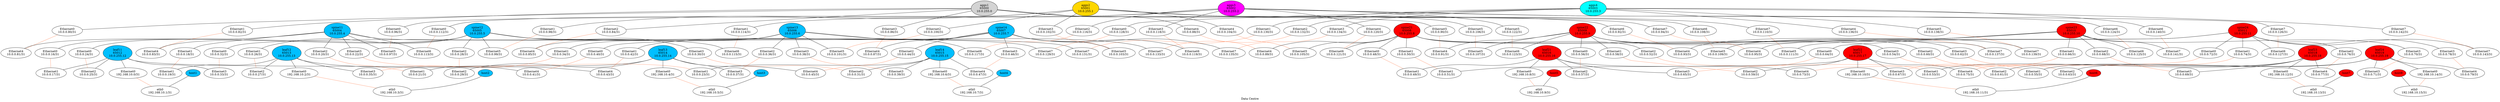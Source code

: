 strict graph {
	graph [label="Data Centre",
		rankdir=TD
	];
	node [label="\N"];
	aggs1	 [bgp_asn=65000,
		dev_role=aggs,
		dev_type="microsoft-sonic",
		fillcolor=lightgrey,
		label="aggs1
65000
10.0.255.0",
		loopback="10.0.255.0",
		pod=None,
		rank=1,
		style=filled];
	"iface-80"	 [dev_type=port,
		ipv4="10.0.0.80/31",
		label="Ethernet0
10.0.0.80/31",
		rank=2];
	aggs1 -- "iface-80"	 [color=black,
		phy=port];
	"iface-82"	 [dev_type=port,
		ipv4="10.0.0.82/31",
		label="Ethernet1
10.0.0.82/31",
		rank=2];
	aggs1 -- "iface-82"	 [color=black,
		phy=port];
	"iface-84"	 [dev_type=port,
		ipv4="10.0.0.84/31",
		label="Ethernet2
10.0.0.84/31",
		rank=2];
	aggs1 -- "iface-84"	 [color=black,
		phy=port];
	"iface-86"	 [dev_type=port,
		ipv4="10.0.0.86/31",
		label="Ethernet3
10.0.0.86/31",
		rank=2];
	aggs1 -- "iface-86"	 [color=black,
		phy=port];
	"iface-88"	 [dev_type=port,
		ipv4="10.0.0.88/31",
		label="Ethernet4
10.0.0.88/31",
		rank=2];
	aggs1 -- "iface-88"	 [color=black,
		phy=port];
	"iface-90"	 [dev_type=port,
		ipv4="10.0.0.90/31",
		label="Ethernet5
10.0.0.90/31",
		rank=2];
	aggs1 -- "iface-90"	 [color=black,
		phy=port];
	"iface-92"	 [dev_type=port,
		ipv4="10.0.0.92/31",
		label="Ethernet6
10.0.0.92/31",
		rank=2];
	aggs1 -- "iface-92"	 [color=black,
		phy=port];
	"iface-94"	 [dev_type=port,
		ipv4="10.0.0.94/31",
		label="Ethernet7
10.0.0.94/31",
		rank=2];
	aggs1 -- "iface-94"	 [color=black,
		phy=port];
	"iface-81"	 [dev_type=port,
		ipv4="10.0.0.81/31",
		label="Ethernet4
10.0.0.81/31",
		rank=3];
	"iface-80" -- "iface-81"	 [color=coral,
		linux_bridge=hs_br_80,
		phy=wire,
		role=dc];
	"iface-83"	 [dev_type=port,
		ipv4="10.0.0.83/31",
		label="Ethernet4
10.0.0.83/31",
		rank=3];
	"iface-82" -- "iface-83"	 [color=coral,
		linux_bridge=hs_br_82,
		phy=wire,
		role=dc];
	"iface-85"	 [dev_type=port,
		ipv4="10.0.0.85/31",
		label="Ethernet4
10.0.0.85/31",
		rank=3];
	"iface-84" -- "iface-85"	 [color=coral,
		linux_bridge=hs_br_84,
		phy=wire,
		role=dc];
	"iface-87"	 [dev_type=port,
		ipv4="10.0.0.87/31",
		label="Ethernet4
10.0.0.87/31",
		rank=3];
	"iface-86" -- "iface-87"	 [color=coral,
		linux_bridge=hs_br_86,
		phy=wire,
		role=dc];
	"iface-89"	 [dev_type=port,
		ipv4="10.0.0.89/31",
		label="Ethernet4
10.0.0.89/31",
		rank=3];
	"iface-88" -- "iface-89"	 [color=coral,
		linux_bridge=hs_br_88,
		phy=wire,
		role=dc];
	"iface-91"	 [dev_type=port,
		ipv4="10.0.0.91/31",
		label="Ethernet4
10.0.0.91/31",
		rank=3];
	"iface-90" -- "iface-91"	 [color=coral,
		linux_bridge=hs_br_90,
		phy=wire,
		role=dc];
	"iface-93"	 [dev_type=port,
		ipv4="10.0.0.93/31",
		label="Ethernet4
10.0.0.93/31",
		rank=3];
	"iface-92" -- "iface-93"	 [color=coral,
		linux_bridge=hs_br_92,
		phy=wire,
		role=dc];
	"iface-95"	 [dev_type=port,
		ipv4="10.0.0.95/31",
		label="Ethernet4
10.0.0.95/31",
		rank=3];
	"iface-94" -- "iface-95"	 [color=coral,
		linux_bridge=hs_br_94,
		phy=wire,
		role=dc];
	aggs2	 [bgp_asn=65001,
		dev_role=aggs,
		dev_type="microsoft-sonic",
		fillcolor=gold,
		label="aggs2
65001
10.0.255.1",
		loopback="10.0.255.1",
		pod=None,
		rank=1,
		style=filled];
	"iface-96"	 [dev_type=port,
		ipv4="10.0.0.96/31",
		label="Ethernet0
10.0.0.96/31",
		rank=2];
	aggs2 -- "iface-96"	 [color=black,
		phy=port];
	"iface-98"	 [dev_type=port,
		ipv4="10.0.0.98/31",
		label="Ethernet1
10.0.0.98/31",
		rank=2];
	aggs2 -- "iface-98"	 [color=black,
		phy=port];
	"iface-100"	 [dev_type=port,
		ipv4="10.0.0.100/31",
		label="Ethernet2
10.0.0.100/31",
		rank=2];
	aggs2 -- "iface-100"	 [color=black,
		phy=port];
	"iface-102"	 [dev_type=port,
		ipv4="10.0.0.102/31",
		label="Ethernet3
10.0.0.102/31",
		rank=2];
	aggs2 -- "iface-102"	 [color=black,
		phy=port];
	"iface-104"	 [dev_type=port,
		ipv4="10.0.0.104/31",
		label="Ethernet4
10.0.0.104/31",
		rank=2];
	aggs2 -- "iface-104"	 [color=black,
		phy=port];
	"iface-106"	 [dev_type=port,
		ipv4="10.0.0.106/31",
		label="Ethernet5
10.0.0.106/31",
		rank=2];
	aggs2 -- "iface-106"	 [color=black,
		phy=port];
	"iface-108"	 [dev_type=port,
		ipv4="10.0.0.108/31",
		label="Ethernet6
10.0.0.108/31",
		rank=2];
	aggs2 -- "iface-108"	 [color=black,
		phy=port];
	"iface-110"	 [dev_type=port,
		ipv4="10.0.0.110/31",
		label="Ethernet7
10.0.0.110/31",
		rank=2];
	aggs2 -- "iface-110"	 [color=black,
		phy=port];
	"iface-97"	 [dev_type=port,
		ipv4="10.0.0.97/31",
		label="Ethernet5
10.0.0.97/31",
		rank=3];
	"iface-96" -- "iface-97"	 [color=coral,
		linux_bridge=hs_br_96,
		phy=wire,
		role=dc];
	"iface-99"	 [dev_type=port,
		ipv4="10.0.0.99/31",
		label="Ethernet5
10.0.0.99/31",
		rank=3];
	"iface-98" -- "iface-99"	 [color=coral,
		linux_bridge=hs_br_98,
		phy=wire,
		role=dc];
	"iface-101"	 [dev_type=port,
		ipv4="10.0.0.101/31",
		label="Ethernet5
10.0.0.101/31",
		rank=3];
	"iface-100" -- "iface-101"	 [color=coral,
		linux_bridge=hs_br_100,
		phy=wire,
		role=dc];
	"iface-103"	 [dev_type=port,
		ipv4="10.0.0.103/31",
		label="Ethernet5
10.0.0.103/31",
		rank=3];
	"iface-102" -- "iface-103"	 [color=coral,
		linux_bridge=hs_br_102,
		phy=wire,
		role=dc];
	"iface-105"	 [dev_type=port,
		ipv4="10.0.0.105/31",
		label="Ethernet5
10.0.0.105/31",
		rank=3];
	"iface-104" -- "iface-105"	 [color=coral,
		linux_bridge=hs_br_104,
		phy=wire,
		role=dc];
	"iface-107"	 [dev_type=port,
		ipv4="10.0.0.107/31",
		label="Ethernet5
10.0.0.107/31",
		rank=3];
	"iface-106" -- "iface-107"	 [color=coral,
		linux_bridge=hs_br_106,
		phy=wire,
		role=dc];
	"iface-109"	 [dev_type=port,
		ipv4="10.0.0.109/31",
		label="Ethernet5
10.0.0.109/31",
		rank=3];
	"iface-108" -- "iface-109"	 [color=coral,
		linux_bridge=hs_br_108,
		phy=wire,
		role=dc];
	"iface-111"	 [dev_type=port,
		ipv4="10.0.0.111/31",
		label="Ethernet5
10.0.0.111/31",
		rank=3];
	"iface-110" -- "iface-111"	 [color=coral,
		linux_bridge=hs_br_110,
		phy=wire,
		role=dc];
	aggs3	 [bgp_asn=65002,
		dev_role=aggs,
		dev_type="microsoft-sonic",
		fillcolor=magenta,
		label="aggs3
65002
10.0.255.2",
		loopback="10.0.255.2",
		pod=None,
		rank=1,
		style=filled];
	"iface-112"	 [dev_type=port,
		ipv4="10.0.0.112/31",
		label="Ethernet0
10.0.0.112/31",
		rank=2];
	aggs3 -- "iface-112"	 [color=black,
		phy=port];
	"iface-114"	 [dev_type=port,
		ipv4="10.0.0.114/31",
		label="Ethernet1
10.0.0.114/31",
		rank=2];
	aggs3 -- "iface-114"	 [color=black,
		phy=port];
	"iface-116"	 [dev_type=port,
		ipv4="10.0.0.116/31",
		label="Ethernet2
10.0.0.116/31",
		rank=2];
	aggs3 -- "iface-116"	 [color=black,
		phy=port];
	"iface-118"	 [dev_type=port,
		ipv4="10.0.0.118/31",
		label="Ethernet3
10.0.0.118/31",
		rank=2];
	aggs3 -- "iface-118"	 [color=black,
		phy=port];
	"iface-120"	 [dev_type=port,
		ipv4="10.0.0.120/31",
		label="Ethernet4
10.0.0.120/31",
		rank=2];
	aggs3 -- "iface-120"	 [color=black,
		phy=port];
	"iface-122"	 [dev_type=port,
		ipv4="10.0.0.122/31",
		label="Ethernet5
10.0.0.122/31",
		rank=2];
	aggs3 -- "iface-122"	 [color=black,
		phy=port];
	"iface-124"	 [dev_type=port,
		ipv4="10.0.0.124/31",
		label="Ethernet6
10.0.0.124/31",
		rank=2];
	aggs3 -- "iface-124"	 [color=black,
		phy=port];
	"iface-126"	 [dev_type=port,
		ipv4="10.0.0.126/31",
		label="Ethernet7
10.0.0.126/31",
		rank=2];
	aggs3 -- "iface-126"	 [color=black,
		phy=port];
	"iface-113"	 [dev_type=port,
		ipv4="10.0.0.113/31",
		label="Ethernet6
10.0.0.113/31",
		rank=3];
	"iface-112" -- "iface-113"	 [color=coral,
		linux_bridge=hs_br_112,
		phy=wire,
		role=dc];
	"iface-115"	 [dev_type=port,
		ipv4="10.0.0.115/31",
		label="Ethernet6
10.0.0.115/31",
		rank=3];
	"iface-114" -- "iface-115"	 [color=coral,
		linux_bridge=hs_br_114,
		phy=wire,
		role=dc];
	"iface-117"	 [dev_type=port,
		ipv4="10.0.0.117/31",
		label="Ethernet6
10.0.0.117/31",
		rank=3];
	"iface-116" -- "iface-117"	 [color=coral,
		linux_bridge=hs_br_116,
		phy=wire,
		role=dc];
	"iface-119"	 [dev_type=port,
		ipv4="10.0.0.119/31",
		label="Ethernet6
10.0.0.119/31",
		rank=3];
	"iface-118" -- "iface-119"	 [color=coral,
		linux_bridge=hs_br_118,
		phy=wire,
		role=dc];
	"iface-121"	 [dev_type=port,
		ipv4="10.0.0.121/31",
		label="Ethernet6
10.0.0.121/31",
		rank=3];
	"iface-120" -- "iface-121"	 [color=coral,
		linux_bridge=hs_br_120,
		phy=wire,
		role=dc];
	"iface-123"	 [dev_type=port,
		ipv4="10.0.0.123/31",
		label="Ethernet6
10.0.0.123/31",
		rank=3];
	"iface-122" -- "iface-123"	 [color=coral,
		linux_bridge=hs_br_122,
		phy=wire,
		role=dc];
	"iface-125"	 [dev_type=port,
		ipv4="10.0.0.125/31",
		label="Ethernet6
10.0.0.125/31",
		rank=3];
	"iface-124" -- "iface-125"	 [color=coral,
		linux_bridge=hs_br_124,
		phy=wire,
		role=dc];
	"iface-127"	 [dev_type=port,
		ipv4="10.0.0.127/31",
		label="Ethernet6
10.0.0.127/31",
		rank=3];
	"iface-126" -- "iface-127"	 [color=coral,
		linux_bridge=hs_br_126,
		phy=wire,
		role=dc];
	aggs4	 [bgp_asn=65003,
		dev_role=aggs,
		dev_type="microsoft-sonic",
		fillcolor=cyan,
		label="aggs4
65003
10.0.255.3",
		loopback="10.0.255.3",
		pod=None,
		rank=1,
		style=filled];
	"iface-128"	 [dev_type=port,
		ipv4="10.0.0.128/31",
		label="Ethernet0
10.0.0.128/31",
		rank=2];
	aggs4 -- "iface-128"	 [color=black,
		phy=port];
	"iface-130"	 [dev_type=port,
		ipv4="10.0.0.130/31",
		label="Ethernet1
10.0.0.130/31",
		rank=2];
	aggs4 -- "iface-130"	 [color=black,
		phy=port];
	"iface-132"	 [dev_type=port,
		ipv4="10.0.0.132/31",
		label="Ethernet2
10.0.0.132/31",
		rank=2];
	aggs4 -- "iface-132"	 [color=black,
		phy=port];
	"iface-134"	 [dev_type=port,
		ipv4="10.0.0.134/31",
		label="Ethernet3
10.0.0.134/31",
		rank=2];
	aggs4 -- "iface-134"	 [color=black,
		phy=port];
	"iface-136"	 [dev_type=port,
		ipv4="10.0.0.136/31",
		label="Ethernet4
10.0.0.136/31",
		rank=2];
	aggs4 -- "iface-136"	 [color=black,
		phy=port];
	"iface-138"	 [dev_type=port,
		ipv4="10.0.0.138/31",
		label="Ethernet5
10.0.0.138/31",
		rank=2];
	aggs4 -- "iface-138"	 [color=black,
		phy=port];
	"iface-140"	 [dev_type=port,
		ipv4="10.0.0.140/31",
		label="Ethernet6
10.0.0.140/31",
		rank=2];
	aggs4 -- "iface-140"	 [color=black,
		phy=port];
	"iface-142"	 [dev_type=port,
		ipv4="10.0.0.142/31",
		label="Ethernet7
10.0.0.142/31",
		rank=2];
	aggs4 -- "iface-142"	 [color=black,
		phy=port];
	"iface-129"	 [dev_type=port,
		ipv4="10.0.0.129/31",
		label="Ethernet7
10.0.0.129/31",
		rank=3];
	"iface-128" -- "iface-129"	 [color=coral,
		linux_bridge=hs_br_128,
		phy=wire,
		role=dc];
	"iface-131"	 [dev_type=port,
		ipv4="10.0.0.131/31",
		label="Ethernet7
10.0.0.131/31",
		rank=3];
	"iface-130" -- "iface-131"	 [color=coral,
		linux_bridge=hs_br_130,
		phy=wire,
		role=dc];
	"iface-133"	 [dev_type=port,
		ipv4="10.0.0.133/31",
		label="Ethernet7
10.0.0.133/31",
		rank=3];
	"iface-132" -- "iface-133"	 [color=coral,
		linux_bridge=hs_br_132,
		phy=wire,
		role=dc];
	"iface-135"	 [dev_type=port,
		ipv4="10.0.0.135/31",
		label="Ethernet7
10.0.0.135/31",
		rank=3];
	"iface-134" -- "iface-135"	 [color=coral,
		linux_bridge=hs_br_134,
		phy=wire,
		role=dc];
	"iface-137"	 [dev_type=port,
		ipv4="10.0.0.137/31",
		label="Ethernet7
10.0.0.137/31",
		rank=3];
	"iface-136" -- "iface-137"	 [color=coral,
		linux_bridge=hs_br_136,
		phy=wire,
		role=dc];
	"iface-139"	 [dev_type=port,
		ipv4="10.0.0.139/31",
		label="Ethernet7
10.0.0.139/31",
		rank=3];
	"iface-138" -- "iface-139"	 [color=coral,
		linux_bridge=hs_br_138,
		phy=wire,
		role=dc];
	"iface-141"	 [dev_type=port,
		ipv4="10.0.0.141/31",
		label="Ethernet7
10.0.0.141/31",
		rank=3];
	"iface-140" -- "iface-141"	 [color=coral,
		linux_bridge=hs_br_140,
		phy=wire,
		role=dc];
	"iface-143"	 [dev_type=port,
		ipv4="10.0.0.143/31",
		label="Ethernet7
10.0.0.143/31",
		rank=3];
	"iface-142" -- "iface-143"	 [color=coral,
		linux_bridge=hs_br_142,
		phy=wire,
		role=dc];
	spine11	 [bgp_asn=65004,
		dev_role=spines,
		dev_type="microsoft-sonic",
		fillcolor=deepskyblue,
		label="spine11
65004
10.0.255.4",
		loopback="10.0.255.4",
		pod=A,
		rank=4,
		style=filled];
	"iface-16"	 [dev_type=port,
		ipv4="10.0.0.16/31",
		label="Ethernet0
10.0.0.16/31",
		rank=5];
	spine11 -- "iface-16"	 [color=black,
		phy=port];
	"iface-18"	 [dev_type=port,
		ipv4="10.0.0.18/31",
		label="Ethernet1
10.0.0.18/31",
		rank=5];
	spine11 -- "iface-18"	 [color=black,
		phy=port];
	"iface-20"	 [dev_type=port,
		ipv4="10.0.0.20/31",
		label="Ethernet2
10.0.0.20/31",
		rank=5];
	spine11 -- "iface-20"	 [color=black,
		phy=port];
	"iface-22"	 [dev_type=port,
		ipv4="10.0.0.22/31",
		label="Ethernet3
10.0.0.22/31",
		rank=5];
	spine11 -- "iface-22"	 [color=black,
		phy=port];
	spine11 -- "iface-81"	 [color=black,
		phy=port];
	spine11 -- "iface-97"	 [color=black,
		phy=port];
	spine11 -- "iface-113"	 [color=black,
		phy=port];
	spine11 -- "iface-129"	 [color=black,
		phy=port];
	"iface-17"	 [dev_type=port,
		ipv4="10.0.0.17/31",
		label="Ethernet1
10.0.0.17/31",
		rank=6];
	"iface-16" -- "iface-17"	 [color=coral,
		linux_bridge=hs_br_16,
		phy=wire,
		role=dc];
	"iface-19"	 [dev_type=port,
		ipv4="10.0.0.19/31",
		label="Ethernet1
10.0.0.19/31",
		rank=6];
	"iface-18" -- "iface-19"	 [color=coral,
		linux_bridge=hs_br_18,
		phy=wire,
		role=dc];
	"iface-21"	 [dev_type=port,
		ipv4="10.0.0.21/31",
		label="Ethernet1
10.0.0.21/31",
		rank=6];
	"iface-20" -- "iface-21"	 [color=coral,
		linux_bridge=hs_br_20,
		phy=wire,
		role=dc];
	"iface-23"	 [dev_type=port,
		ipv4="10.0.0.23/31",
		label="Ethernet1
10.0.0.23/31",
		rank=6];
	"iface-22" -- "iface-23"	 [color=coral,
		linux_bridge=hs_br_22,
		phy=wire,
		role=dc];
	spine12	 [bgp_asn=65005,
		dev_role=spines,
		dev_type="microsoft-sonic",
		fillcolor=deepskyblue,
		label="spine12
65005
10.0.255.5",
		loopback="10.0.255.5",
		pod=A,
		rank=4,
		style=filled];
	"iface-24"	 [dev_type=port,
		ipv4="10.0.0.24/31",
		label="Ethernet0
10.0.0.24/31",
		rank=5];
	spine12 -- "iface-24"	 [color=black,
		phy=port];
	"iface-26"	 [dev_type=port,
		ipv4="10.0.0.26/31",
		label="Ethernet1
10.0.0.26/31",
		rank=5];
	spine12 -- "iface-26"	 [color=black,
		phy=port];
	"iface-28"	 [dev_type=port,
		ipv4="10.0.0.28/31",
		label="Ethernet2
10.0.0.28/31",
		rank=5];
	spine12 -- "iface-28"	 [color=black,
		phy=port];
	"iface-30"	 [dev_type=port,
		ipv4="10.0.0.30/31",
		label="Ethernet3
10.0.0.30/31",
		rank=5];
	spine12 -- "iface-30"	 [color=black,
		phy=port];
	spine12 -- "iface-83"	 [color=black,
		phy=port];
	spine12 -- "iface-99"	 [color=black,
		phy=port];
	spine12 -- "iface-115"	 [color=black,
		phy=port];
	spine12 -- "iface-131"	 [color=black,
		phy=port];
	"iface-25"	 [dev_type=port,
		ipv4="10.0.0.25/31",
		label="Ethernet2
10.0.0.25/31",
		rank=6];
	"iface-24" -- "iface-25"	 [color=coral,
		linux_bridge=hs_br_24,
		phy=wire,
		role=dc];
	"iface-27"	 [dev_type=port,
		ipv4="10.0.0.27/31",
		label="Ethernet2
10.0.0.27/31",
		rank=6];
	"iface-26" -- "iface-27"	 [color=coral,
		linux_bridge=hs_br_26,
		phy=wire,
		role=dc];
	"iface-29"	 [dev_type=port,
		ipv4="10.0.0.29/31",
		label="Ethernet2
10.0.0.29/31",
		rank=6];
	"iface-28" -- "iface-29"	 [color=coral,
		linux_bridge=hs_br_28,
		phy=wire,
		role=dc];
	"iface-31"	 [dev_type=port,
		ipv4="10.0.0.31/31",
		label="Ethernet2
10.0.0.31/31",
		rank=6];
	"iface-30" -- "iface-31"	 [color=coral,
		linux_bridge=hs_br_30,
		phy=wire,
		role=dc];
	spine13	 [bgp_asn=65006,
		dev_role=spines,
		dev_type="microsoft-sonic",
		fillcolor=deepskyblue,
		label="spine13
65006
10.0.255.6",
		loopback="10.0.255.6",
		pod=A,
		rank=4,
		style=filled];
	"iface-32"	 [dev_type=port,
		ipv4="10.0.0.32/31",
		label="Ethernet0
10.0.0.32/31",
		rank=5];
	spine13 -- "iface-32"	 [color=black,
		phy=port];
	"iface-34"	 [dev_type=port,
		ipv4="10.0.0.34/31",
		label="Ethernet1
10.0.0.34/31",
		rank=5];
	spine13 -- "iface-34"	 [color=black,
		phy=port];
	"iface-36"	 [dev_type=port,
		ipv4="10.0.0.36/31",
		label="Ethernet2
10.0.0.36/31",
		rank=5];
	spine13 -- "iface-36"	 [color=black,
		phy=port];
	"iface-38"	 [dev_type=port,
		ipv4="10.0.0.38/31",
		label="Ethernet3
10.0.0.38/31",
		rank=5];
	spine13 -- "iface-38"	 [color=black,
		phy=port];
	spine13 -- "iface-85"	 [color=black,
		phy=port];
	spine13 -- "iface-101"	 [color=black,
		phy=port];
	spine13 -- "iface-117"	 [color=black,
		phy=port];
	spine13 -- "iface-133"	 [color=black,
		phy=port];
	"iface-33"	 [dev_type=port,
		ipv4="10.0.0.33/31",
		label="Ethernet3
10.0.0.33/31",
		rank=6];
	"iface-32" -- "iface-33"	 [color=coral,
		linux_bridge=hs_br_32,
		phy=wire,
		role=dc];
	"iface-35"	 [dev_type=port,
		ipv4="10.0.0.35/31",
		label="Ethernet3
10.0.0.35/31",
		rank=6];
	"iface-34" -- "iface-35"	 [color=coral,
		linux_bridge=hs_br_34,
		phy=wire,
		role=dc];
	"iface-37"	 [dev_type=port,
		ipv4="10.0.0.37/31",
		label="Ethernet3
10.0.0.37/31",
		rank=6];
	"iface-36" -- "iface-37"	 [color=coral,
		linux_bridge=hs_br_36,
		phy=wire,
		role=dc];
	"iface-39"	 [dev_type=port,
		ipv4="10.0.0.39/31",
		label="Ethernet3
10.0.0.39/31",
		rank=6];
	"iface-38" -- "iface-39"	 [color=coral,
		linux_bridge=hs_br_38,
		phy=wire,
		role=dc];
	spine14	 [bgp_asn=65007,
		dev_role=spines,
		dev_type="microsoft-sonic",
		fillcolor=deepskyblue,
		label="spine14
65007
10.0.255.7",
		loopback="10.0.255.7",
		pod=A,
		rank=4,
		style=filled];
	"iface-40"	 [dev_type=port,
		ipv4="10.0.0.40/31",
		label="Ethernet0
10.0.0.40/31",
		rank=5];
	spine14 -- "iface-40"	 [color=black,
		phy=port];
	"iface-42"	 [dev_type=port,
		ipv4="10.0.0.42/31",
		label="Ethernet1
10.0.0.42/31",
		rank=5];
	spine14 -- "iface-42"	 [color=black,
		phy=port];
	"iface-44"	 [dev_type=port,
		ipv4="10.0.0.44/31",
		label="Ethernet2
10.0.0.44/31",
		rank=5];
	spine14 -- "iface-44"	 [color=black,
		phy=port];
	"iface-46"	 [dev_type=port,
		ipv4="10.0.0.46/31",
		label="Ethernet3
10.0.0.46/31",
		rank=5];
	spine14 -- "iface-46"	 [color=black,
		phy=port];
	spine14 -- "iface-87"	 [color=black,
		phy=port];
	spine14 -- "iface-103"	 [color=black,
		phy=port];
	spine14 -- "iface-119"	 [color=black,
		phy=port];
	spine14 -- "iface-135"	 [color=black,
		phy=port];
	"iface-41"	 [dev_type=port,
		ipv4="10.0.0.41/31",
		label="Ethernet4
10.0.0.41/31",
		rank=6];
	"iface-40" -- "iface-41"	 [color=coral,
		linux_bridge=hs_br_40,
		phy=wire,
		role=dc];
	"iface-43"	 [dev_type=port,
		ipv4="10.0.0.43/31",
		label="Ethernet4
10.0.0.43/31",
		rank=6];
	"iface-42" -- "iface-43"	 [color=coral,
		linux_bridge=hs_br_42,
		phy=wire,
		role=dc];
	"iface-45"	 [dev_type=port,
		ipv4="10.0.0.45/31",
		label="Ethernet4
10.0.0.45/31",
		rank=6];
	"iface-44" -- "iface-45"	 [color=coral,
		linux_bridge=hs_br_44,
		phy=wire,
		role=dc];
	"iface-47"	 [dev_type=port,
		ipv4="10.0.0.47/31",
		label="Ethernet4
10.0.0.47/31",
		rank=6];
	"iface-46" -- "iface-47"	 [color=coral,
		linux_bridge=hs_br_46,
		phy=wire,
		role=dc];
	spine21	 [bgp_asn=65008,
		dev_role=spines,
		dev_type="microsoft-sonic",
		fillcolor=red,
		label="spine21
65008
10.0.255.8",
		loopback="10.0.255.8",
		pod=B,
		rank=4,
		style=filled];
	"iface-48"	 [dev_type=port,
		ipv4="10.0.0.48/31",
		label="Ethernet0
10.0.0.48/31",
		rank=5];
	spine21 -- "iface-48"	 [color=black,
		phy=port];
	"iface-50"	 [dev_type=port,
		ipv4="10.0.0.50/31",
		label="Ethernet1
10.0.0.50/31",
		rank=5];
	spine21 -- "iface-50"	 [color=black,
		phy=port];
	"iface-52"	 [dev_type=port,
		ipv4="10.0.0.52/31",
		label="Ethernet2
10.0.0.52/31",
		rank=5];
	spine21 -- "iface-52"	 [color=black,
		phy=port];
	"iface-54"	 [dev_type=port,
		ipv4="10.0.0.54/31",
		label="Ethernet3
10.0.0.54/31",
		rank=5];
	spine21 -- "iface-54"	 [color=black,
		phy=port];
	spine21 -- "iface-89"	 [color=black,
		phy=port];
	spine21 -- "iface-105"	 [color=black,
		phy=port];
	spine21 -- "iface-121"	 [color=black,
		phy=port];
	spine21 -- "iface-137"	 [color=black,
		phy=port];
	"iface-49"	 [dev_type=port,
		ipv4="10.0.0.49/31",
		label="Ethernet1
10.0.0.49/31",
		rank=6];
	"iface-48" -- "iface-49"	 [color=coral,
		linux_bridge=hs_br_48,
		phy=wire,
		role=dc];
	"iface-51"	 [dev_type=port,
		ipv4="10.0.0.51/31",
		label="Ethernet1
10.0.0.51/31",
		rank=6];
	"iface-50" -- "iface-51"	 [color=coral,
		linux_bridge=hs_br_50,
		phy=wire,
		role=dc];
	"iface-53"	 [dev_type=port,
		ipv4="10.0.0.53/31",
		label="Ethernet1
10.0.0.53/31",
		rank=6];
	"iface-52" -- "iface-53"	 [color=coral,
		linux_bridge=hs_br_52,
		phy=wire,
		role=dc];
	"iface-55"	 [dev_type=port,
		ipv4="10.0.0.55/31",
		label="Ethernet1
10.0.0.55/31",
		rank=6];
	"iface-54" -- "iface-55"	 [color=coral,
		linux_bridge=hs_br_54,
		phy=wire,
		role=dc];
	spine22	 [bgp_asn=65009,
		dev_role=spines,
		dev_type="microsoft-sonic",
		fillcolor=red,
		label="spine22
65009
10.0.255.9",
		loopback="10.0.255.9",
		pod=B,
		rank=4,
		style=filled];
	"iface-56"	 [dev_type=port,
		ipv4="10.0.0.56/31",
		label="Ethernet0
10.0.0.56/31",
		rank=5];
	spine22 -- "iface-56"	 [color=black,
		phy=port];
	"iface-58"	 [dev_type=port,
		ipv4="10.0.0.58/31",
		label="Ethernet1
10.0.0.58/31",
		rank=5];
	spine22 -- "iface-58"	 [color=black,
		phy=port];
	"iface-60"	 [dev_type=port,
		ipv4="10.0.0.60/31",
		label="Ethernet2
10.0.0.60/31",
		rank=5];
	spine22 -- "iface-60"	 [color=black,
		phy=port];
	"iface-62"	 [dev_type=port,
		ipv4="10.0.0.62/31",
		label="Ethernet3
10.0.0.62/31",
		rank=5];
	spine22 -- "iface-62"	 [color=black,
		phy=port];
	spine22 -- "iface-91"	 [color=black,
		phy=port];
	spine22 -- "iface-107"	 [color=black,
		phy=port];
	spine22 -- "iface-123"	 [color=black,
		phy=port];
	spine22 -- "iface-139"	 [color=black,
		phy=port];
	"iface-57"	 [dev_type=port,
		ipv4="10.0.0.57/31",
		label="Ethernet2
10.0.0.57/31",
		rank=6];
	"iface-56" -- "iface-57"	 [color=coral,
		linux_bridge=hs_br_56,
		phy=wire,
		role=dc];
	"iface-59"	 [dev_type=port,
		ipv4="10.0.0.59/31",
		label="Ethernet2
10.0.0.59/31",
		rank=6];
	"iface-58" -- "iface-59"	 [color=coral,
		linux_bridge=hs_br_58,
		phy=wire,
		role=dc];
	"iface-61"	 [dev_type=port,
		ipv4="10.0.0.61/31",
		label="Ethernet2
10.0.0.61/31",
		rank=6];
	"iface-60" -- "iface-61"	 [color=coral,
		linux_bridge=hs_br_60,
		phy=wire,
		role=dc];
	"iface-63"	 [dev_type=port,
		ipv4="10.0.0.63/31",
		label="Ethernet2
10.0.0.63/31",
		rank=6];
	"iface-62" -- "iface-63"	 [color=coral,
		linux_bridge=hs_br_62,
		phy=wire,
		role=dc];
	spine23	 [bgp_asn=65010,
		dev_role=spines,
		dev_type="microsoft-sonic",
		fillcolor=red,
		label="spine23
65010
10.0.255.10",
		loopback="10.0.255.10",
		pod=B,
		rank=4,
		style=filled];
	"iface-64"	 [dev_type=port,
		ipv4="10.0.0.64/31",
		label="Ethernet0
10.0.0.64/31",
		rank=5];
	spine23 -- "iface-64"	 [color=black,
		phy=port];
	"iface-66"	 [dev_type=port,
		ipv4="10.0.0.66/31",
		label="Ethernet1
10.0.0.66/31",
		rank=5];
	spine23 -- "iface-66"	 [color=black,
		phy=port];
	"iface-68"	 [dev_type=port,
		ipv4="10.0.0.68/31",
		label="Ethernet2
10.0.0.68/31",
		rank=5];
	spine23 -- "iface-68"	 [color=black,
		phy=port];
	"iface-70"	 [dev_type=port,
		ipv4="10.0.0.70/31",
		label="Ethernet3
10.0.0.70/31",
		rank=5];
	spine23 -- "iface-70"	 [color=black,
		phy=port];
	spine23 -- "iface-93"	 [color=black,
		phy=port];
	spine23 -- "iface-109"	 [color=black,
		phy=port];
	spine23 -- "iface-125"	 [color=black,
		phy=port];
	spine23 -- "iface-141"	 [color=black,
		phy=port];
	"iface-65"	 [dev_type=port,
		ipv4="10.0.0.65/31",
		label="Ethernet3
10.0.0.65/31",
		rank=6];
	"iface-64" -- "iface-65"	 [color=coral,
		linux_bridge=hs_br_64,
		phy=wire,
		role=dc];
	"iface-67"	 [dev_type=port,
		ipv4="10.0.0.67/31",
		label="Ethernet3
10.0.0.67/31",
		rank=6];
	"iface-66" -- "iface-67"	 [color=coral,
		linux_bridge=hs_br_66,
		phy=wire,
		role=dc];
	"iface-69"	 [dev_type=port,
		ipv4="10.0.0.69/31",
		label="Ethernet3
10.0.0.69/31",
		rank=6];
	"iface-68" -- "iface-69"	 [color=coral,
		linux_bridge=hs_br_68,
		phy=wire,
		role=dc];
	"iface-71"	 [dev_type=port,
		ipv4="10.0.0.71/31",
		label="Ethernet3
10.0.0.71/31",
		rank=6];
	"iface-70" -- "iface-71"	 [color=coral,
		linux_bridge=hs_br_70,
		phy=wire,
		role=dc];
	spine24	 [bgp_asn=65011,
		dev_role=spines,
		dev_type="microsoft-sonic",
		fillcolor=red,
		label="spine24
65011
10.0.255.11",
		loopback="10.0.255.11",
		pod=B,
		rank=4,
		style=filled];
	"iface-72"	 [dev_type=port,
		ipv4="10.0.0.72/31",
		label="Ethernet0
10.0.0.72/31",
		rank=5];
	spine24 -- "iface-72"	 [color=black,
		phy=port];
	"iface-74"	 [dev_type=port,
		ipv4="10.0.0.74/31",
		label="Ethernet1
10.0.0.74/31",
		rank=5];
	spine24 -- "iface-74"	 [color=black,
		phy=port];
	"iface-76"	 [dev_type=port,
		ipv4="10.0.0.76/31",
		label="Ethernet2
10.0.0.76/31",
		rank=5];
	spine24 -- "iface-76"	 [color=black,
		phy=port];
	"iface-78"	 [dev_type=port,
		ipv4="10.0.0.78/31",
		label="Ethernet3
10.0.0.78/31",
		rank=5];
	spine24 -- "iface-78"	 [color=black,
		phy=port];
	spine24 -- "iface-95"	 [color=black,
		phy=port];
	spine24 -- "iface-111"	 [color=black,
		phy=port];
	spine24 -- "iface-127"	 [color=black,
		phy=port];
	spine24 -- "iface-143"	 [color=black,
		phy=port];
	"iface-73"	 [dev_type=port,
		ipv4="10.0.0.73/31",
		label="Ethernet4
10.0.0.73/31",
		rank=6];
	"iface-72" -- "iface-73"	 [color=coral,
		linux_bridge=hs_br_72,
		phy=wire,
		role=dc];
	"iface-75"	 [dev_type=port,
		ipv4="10.0.0.75/31",
		label="Ethernet4
10.0.0.75/31",
		rank=6];
	"iface-74" -- "iface-75"	 [color=coral,
		linux_bridge=hs_br_74,
		phy=wire,
		role=dc];
	"iface-77"	 [dev_type=port,
		ipv4="10.0.0.77/31",
		label="Ethernet4
10.0.0.77/31",
		rank=6];
	"iface-76" -- "iface-77"	 [color=coral,
		linux_bridge=hs_br_76,
		phy=wire,
		role=dc];
	"iface-79"	 [dev_type=port,
		ipv4="10.0.0.79/31",
		label="Ethernet4
10.0.0.79/31",
		rank=6];
	"iface-78" -- "iface-79"	 [color=coral,
		linux_bridge=hs_br_78,
		phy=wire,
		role=dc];
	leaf11	 [bgp_asn=65012,
		dev_role=leafs,
		dev_type="microsoft-sonic",
		fillcolor=deepskyblue,
		label="leaf11
65012
10.0.255.12",
		loopback="10.0.255.12",
		pod=A,
		rank=7,
		style=filled];
	"iface-0"	 [dev_type=port,
		ipv4="192.168.10.0/31",
		label="Ethernet0
192.168.10.0/31",
		rank=8];
	leaf11 -- "iface-0"	 [color=black,
		phy=port];
	leaf11 -- "iface-17"	 [color=black,
		phy=port];
	leaf11 -- "iface-25"	 [color=black,
		phy=port];
	leaf11 -- "iface-33"	 [color=black,
		phy=port];
	leaf11 -- "iface-41"	 [color=black,
		phy=port];
	"iface-1"	 [dev_type=port,
		ipv4="192.168.10.1/31",
		label="eth0
192.168.10.1/31",
		rank=9];
	"iface-0" -- "iface-1"	 [color=coral,
		linux_bridge=hs_br_0,
		phy=wire,
		role=customer];
	leaf12	 [bgp_asn=65013,
		dev_role=leafs,
		dev_type="microsoft-sonic",
		fillcolor=deepskyblue,
		label="leaf12
65013
10.0.255.13",
		loopback="10.0.255.13",
		pod=A,
		rank=7,
		style=filled];
	"iface-2"	 [dev_type=port,
		ipv4="192.168.10.2/31",
		label="Ethernet0
192.168.10.2/31",
		rank=8];
	leaf12 -- "iface-2"	 [color=black,
		phy=port];
	leaf12 -- "iface-19"	 [color=black,
		phy=port];
	leaf12 -- "iface-27"	 [color=black,
		phy=port];
	leaf12 -- "iface-35"	 [color=black,
		phy=port];
	leaf12 -- "iface-43"	 [color=black,
		phy=port];
	"iface-3"	 [dev_type=port,
		ipv4="192.168.10.3/31",
		label="eth0
192.168.10.3/31",
		rank=9];
	"iface-2" -- "iface-3"	 [color=coral,
		linux_bridge=hs_br_2,
		phy=wire,
		role=customer];
	leaf13	 [bgp_asn=65014,
		dev_role=leafs,
		dev_type="microsoft-sonic",
		fillcolor=deepskyblue,
		label="leaf13
65014
10.0.255.14",
		loopback="10.0.255.14",
		pod=A,
		rank=7,
		style=filled];
	"iface-4"	 [dev_type=port,
		ipv4="192.168.10.4/31",
		label="Ethernet0
192.168.10.4/31",
		rank=8];
	leaf13 -- "iface-4"	 [color=black,
		phy=port];
	leaf13 -- "iface-21"	 [color=black,
		phy=port];
	leaf13 -- "iface-29"	 [color=black,
		phy=port];
	leaf13 -- "iface-37"	 [color=black,
		phy=port];
	leaf13 -- "iface-45"	 [color=black,
		phy=port];
	"iface-5"	 [dev_type=port,
		ipv4="192.168.10.5/31",
		label="eth0
192.168.10.5/31",
		rank=9];
	"iface-4" -- "iface-5"	 [color=coral,
		linux_bridge=hs_br_4,
		phy=wire,
		role=customer];
	leaf14	 [bgp_asn=65015,
		dev_role=leafs,
		dev_type="microsoft-sonic",
		fillcolor=deepskyblue,
		label="leaf14
65015
10.0.255.15",
		loopback="10.0.255.15",
		pod=A,
		rank=7,
		style=filled];
	"iface-6"	 [dev_type=port,
		ipv4="192.168.10.6/31",
		label="Ethernet0
192.168.10.6/31",
		rank=8];
	leaf14 -- "iface-6"	 [color=black,
		phy=port];
	leaf14 -- "iface-23"	 [color=black,
		phy=port];
	leaf14 -- "iface-31"	 [color=black,
		phy=port];
	leaf14 -- "iface-39"	 [color=black,
		phy=port];
	leaf14 -- "iface-47"	 [color=black,
		phy=port];
	"iface-7"	 [dev_type=port,
		ipv4="192.168.10.7/31",
		label="eth0
192.168.10.7/31",
		rank=9];
	"iface-6" -- "iface-7"	 [color=coral,
		linux_bridge=hs_br_6,
		phy=wire,
		role=customer];
	leaf21	 [bgp_asn=65016,
		dev_role=leafs,
		dev_type="microsoft-sonic",
		fillcolor=red,
		label="leaf21
65016
10.0.255.16",
		loopback="10.0.255.16",
		pod=B,
		rank=7,
		style=filled];
	"iface-8"	 [dev_type=port,
		ipv4="192.168.10.8/31",
		label="Ethernet0
192.168.10.8/31",
		rank=8];
	leaf21 -- "iface-8"	 [color=black,
		phy=port];
	leaf21 -- "iface-49"	 [color=black,
		phy=port];
	leaf21 -- "iface-57"	 [color=black,
		phy=port];
	leaf21 -- "iface-65"	 [color=black,
		phy=port];
	leaf21 -- "iface-73"	 [color=black,
		phy=port];
	"iface-9"	 [dev_type=port,
		ipv4="192.168.10.9/31",
		label="eth0
192.168.10.9/31",
		rank=9];
	"iface-8" -- "iface-9"	 [color=coral,
		linux_bridge=hs_br_8,
		phy=wire,
		role=customer];
	leaf22	 [bgp_asn=65017,
		dev_role=leafs,
		dev_type="microsoft-sonic",
		fillcolor=red,
		label="leaf22
65017
10.0.255.17",
		loopback="10.0.255.17",
		pod=B,
		rank=7,
		style=filled];
	"iface-10"	 [dev_type=port,
		ipv4="192.168.10.10/31",
		label="Ethernet0
192.168.10.10/31",
		rank=8];
	leaf22 -- "iface-10"	 [color=black,
		phy=port];
	leaf22 -- "iface-51"	 [color=black,
		phy=port];
	leaf22 -- "iface-59"	 [color=black,
		phy=port];
	leaf22 -- "iface-67"	 [color=black,
		phy=port];
	leaf22 -- "iface-75"	 [color=black,
		phy=port];
	"iface-11"	 [dev_type=port,
		ipv4="192.168.10.11/31",
		label="eth0
192.168.10.11/31",
		rank=9];
	"iface-10" -- "iface-11"	 [color=coral,
		linux_bridge=hs_br_10,
		phy=wire,
		role=customer];
	leaf23	 [bgp_asn=65018,
		dev_role=leafs,
		dev_type="microsoft-sonic",
		fillcolor=red,
		label="leaf23
65018
10.0.255.18",
		loopback="10.0.255.18",
		pod=B,
		rank=7,
		style=filled];
	"iface-12"	 [dev_type=port,
		ipv4="192.168.10.12/31",
		label="Ethernet0
192.168.10.12/31",
		rank=8];
	leaf23 -- "iface-12"	 [color=black,
		phy=port];
	leaf23 -- "iface-53"	 [color=black,
		phy=port];
	leaf23 -- "iface-61"	 [color=black,
		phy=port];
	leaf23 -- "iface-69"	 [color=black,
		phy=port];
	leaf23 -- "iface-77"	 [color=black,
		phy=port];
	"iface-13"	 [dev_type=port,
		ipv4="192.168.10.13/31",
		label="eth0
192.168.10.13/31",
		rank=9];
	"iface-12" -- "iface-13"	 [color=coral,
		linux_bridge=hs_br_12,
		phy=wire,
		role=customer];
	leaf24	 [bgp_asn=65019,
		dev_role=leafs,
		dev_type="microsoft-sonic",
		fillcolor=red,
		label="leaf24
65019
10.0.255.19",
		loopback="10.0.255.19",
		pod=B,
		rank=7,
		style=filled];
	"iface-14"	 [dev_type=port,
		ipv4="192.168.10.14/31",
		label="Ethernet0
192.168.10.14/31",
		rank=8];
	leaf24 -- "iface-14"	 [color=black,
		phy=port];
	leaf24 -- "iface-55"	 [color=black,
		phy=port];
	leaf24 -- "iface-63"	 [color=black,
		phy=port];
	leaf24 -- "iface-71"	 [color=black,
		phy=port];
	leaf24 -- "iface-79"	 [color=black,
		phy=port];
	"iface-15"	 [dev_type=port,
		ipv4="192.168.10.15/31",
		label="eth0
192.168.10.15/31",
		rank=9];
	"iface-14" -- "iface-15"	 [color=coral,
		linux_bridge=hs_br_14,
		phy=wire,
		role=customer];
	host1	 [dev_role=hosts,
		dev_type=ubuntu,
		fillcolor=deepskyblue,
		pod=A,
		rank=10,
		style=filled];
	host1 -- "iface-1"	 [color=black,
		phy=port];
	host2	 [dev_role=hosts,
		dev_type=ubuntu,
		fillcolor=deepskyblue,
		pod=A,
		rank=10,
		style=filled];
	host2 -- "iface-3"	 [color=black,
		phy=port];
	host3	 [dev_role=hosts,
		dev_type=ubuntu,
		fillcolor=deepskyblue,
		pod=A,
		rank=10,
		style=filled];
	host3 -- "iface-5"	 [color=black,
		phy=port];
	host4	 [dev_role=hosts,
		dev_type=ubuntu,
		fillcolor=deepskyblue,
		pod=A,
		rank=10,
		style=filled];
	host4 -- "iface-7"	 [color=black,
		phy=port];
	host5	 [dev_role=hosts,
		dev_type=ubuntu,
		fillcolor=red,
		pod=B,
		rank=10,
		style=filled];
	host5 -- "iface-9"	 [color=black,
		phy=port];
	host6	 [dev_role=hosts,
		dev_type=ubuntu,
		fillcolor=red,
		pod=B,
		rank=10,
		style=filled];
	host6 -- "iface-11"	 [color=black,
		phy=port];
	host7	 [dev_role=hosts,
		dev_type=ubuntu,
		fillcolor=red,
		pod=B,
		rank=10,
		style=filled];
	host7 -- "iface-13"	 [color=black,
		phy=port];
	host8	 [dev_role=hosts,
		dev_type=ubuntu,
		fillcolor=red,
		pod=B,
		rank=10,
		style=filled];
	host8 -- "iface-15"	 [color=black,
		phy=port];
}
